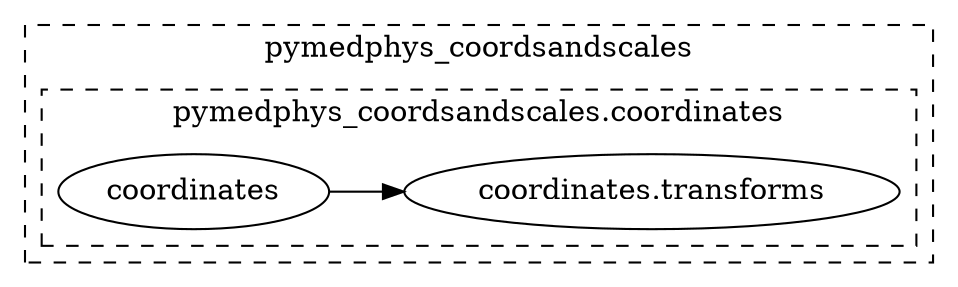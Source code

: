 strict digraph  {
    rankdir = LR;

    subgraph cluster_0 {
        
        label = "pymedphys_coordsandscales";
        style = dashed;

        subgraph cluster_1 {
            { rank = same; "pymedphys_coordsandscales.coordinates.transforms"; }
            { rank = same; "pymedphys_coordsandscales.coordinates"; }

            label = "pymedphys_coordsandscales.coordinates"
        }
    }

    "pymedphys_coordsandscales.coordinates.transforms" [label="coordinates.transforms"];
    "pymedphys_coordsandscales.coordinates" [label="coordinates"];

    "pymedphys_coordsandscales.coordinates" -> "pymedphys_coordsandscales.coordinates.transforms";
    "pymedphys_coordsandscales.coordinates" -> "pymedphys_coordsandscales.coordinates.transforms";
}
